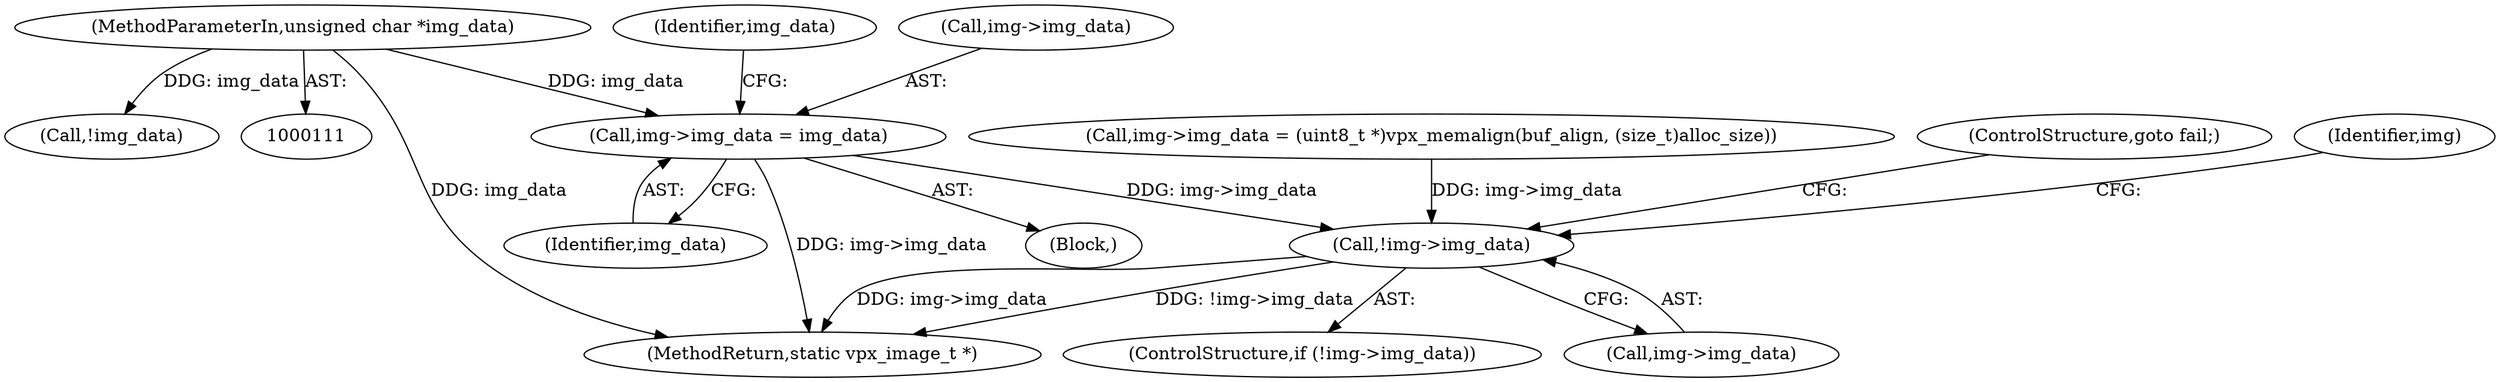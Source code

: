digraph "0_Android_55cd1dd7c8d0a3de907d22e0f12718733f4e41d9@pointer" {
"1000328" [label="(Call,img->img_data = img_data)"];
"1000118" [label="(MethodParameterIn,unsigned char *img_data)"];
"1000444" [label="(Call,!img->img_data)"];
"1000328" [label="(Call,img->img_data = img_data)"];
"1000427" [label="(Call,img->img_data = (uint8_t *)vpx_memalign(buf_align, (size_t)alloc_size))"];
"1000445" [label="(Call,img->img_data)"];
"1000118" [label="(MethodParameterIn,unsigned char *img_data)"];
"1000532" [label="(MethodReturn,static vpx_image_t *)"];
"1000334" [label="(Call,!img_data)"];
"1000119" [label="(Block,)"];
"1000335" [label="(Identifier,img_data)"];
"1000448" [label="(ControlStructure,goto fail;)"];
"1000329" [label="(Call,img->img_data)"];
"1000444" [label="(Call,!img->img_data)"];
"1000332" [label="(Identifier,img_data)"];
"1000443" [label="(ControlStructure,if (!img->img_data))"];
"1000451" [label="(Identifier,img)"];
"1000328" -> "1000119"  [label="AST: "];
"1000328" -> "1000332"  [label="CFG: "];
"1000329" -> "1000328"  [label="AST: "];
"1000332" -> "1000328"  [label="AST: "];
"1000335" -> "1000328"  [label="CFG: "];
"1000328" -> "1000532"  [label="DDG: img->img_data"];
"1000118" -> "1000328"  [label="DDG: img_data"];
"1000328" -> "1000444"  [label="DDG: img->img_data"];
"1000118" -> "1000111"  [label="AST: "];
"1000118" -> "1000532"  [label="DDG: img_data"];
"1000118" -> "1000334"  [label="DDG: img_data"];
"1000444" -> "1000443"  [label="AST: "];
"1000444" -> "1000445"  [label="CFG: "];
"1000445" -> "1000444"  [label="AST: "];
"1000448" -> "1000444"  [label="CFG: "];
"1000451" -> "1000444"  [label="CFG: "];
"1000444" -> "1000532"  [label="DDG: img->img_data"];
"1000444" -> "1000532"  [label="DDG: !img->img_data"];
"1000427" -> "1000444"  [label="DDG: img->img_data"];
}
